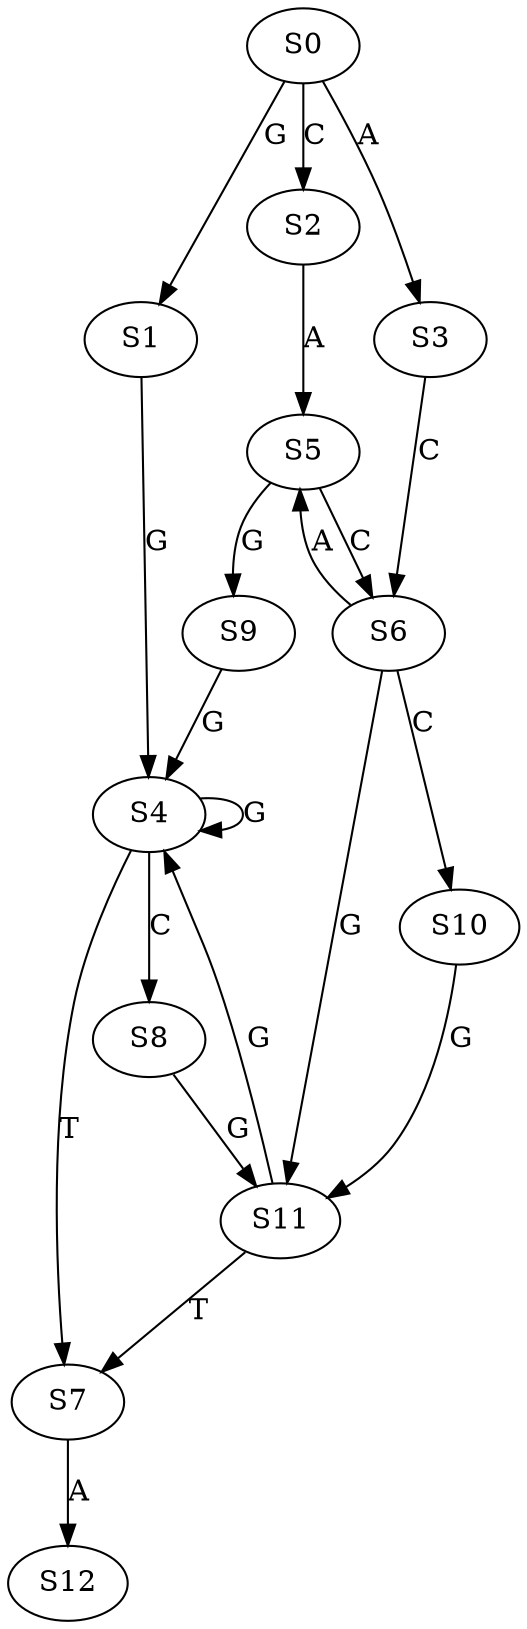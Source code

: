 strict digraph  {
	S0 -> S1 [ label = G ];
	S0 -> S2 [ label = C ];
	S0 -> S3 [ label = A ];
	S1 -> S4 [ label = G ];
	S2 -> S5 [ label = A ];
	S3 -> S6 [ label = C ];
	S4 -> S7 [ label = T ];
	S4 -> S8 [ label = C ];
	S4 -> S4 [ label = G ];
	S5 -> S9 [ label = G ];
	S5 -> S6 [ label = C ];
	S6 -> S5 [ label = A ];
	S6 -> S10 [ label = C ];
	S6 -> S11 [ label = G ];
	S7 -> S12 [ label = A ];
	S8 -> S11 [ label = G ];
	S9 -> S4 [ label = G ];
	S10 -> S11 [ label = G ];
	S11 -> S4 [ label = G ];
	S11 -> S7 [ label = T ];
}
